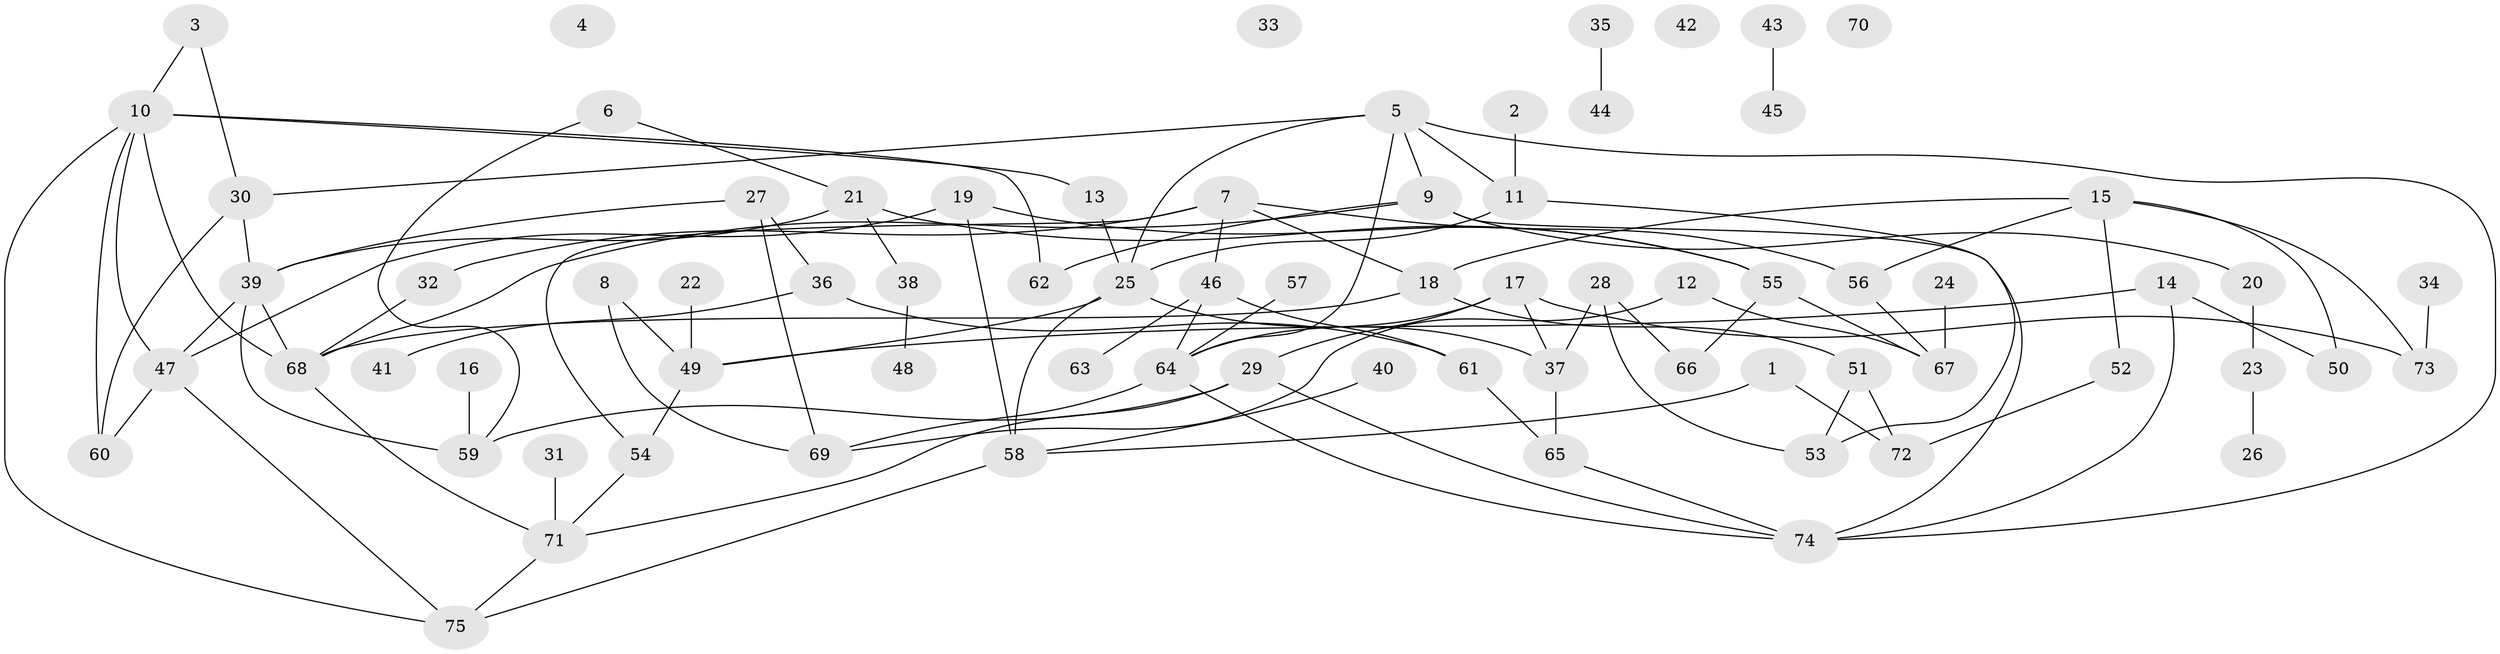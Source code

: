 // coarse degree distribution, {1: 0.3333333333333333, 0: 0.08888888888888889, 4: 0.1111111111111111, 2: 0.15555555555555556, 7: 0.044444444444444446, 5: 0.13333333333333333, 6: 0.044444444444444446, 10: 0.022222222222222223, 3: 0.06666666666666667}
// Generated by graph-tools (version 1.1) at 2025/44/03/04/25 21:44:16]
// undirected, 75 vertices, 108 edges
graph export_dot {
graph [start="1"]
  node [color=gray90,style=filled];
  1;
  2;
  3;
  4;
  5;
  6;
  7;
  8;
  9;
  10;
  11;
  12;
  13;
  14;
  15;
  16;
  17;
  18;
  19;
  20;
  21;
  22;
  23;
  24;
  25;
  26;
  27;
  28;
  29;
  30;
  31;
  32;
  33;
  34;
  35;
  36;
  37;
  38;
  39;
  40;
  41;
  42;
  43;
  44;
  45;
  46;
  47;
  48;
  49;
  50;
  51;
  52;
  53;
  54;
  55;
  56;
  57;
  58;
  59;
  60;
  61;
  62;
  63;
  64;
  65;
  66;
  67;
  68;
  69;
  70;
  71;
  72;
  73;
  74;
  75;
  1 -- 58;
  1 -- 72;
  2 -- 11;
  3 -- 10;
  3 -- 30;
  5 -- 9;
  5 -- 11;
  5 -- 25;
  5 -- 30;
  5 -- 64;
  5 -- 74;
  6 -- 21;
  6 -- 59;
  7 -- 18;
  7 -- 32;
  7 -- 46;
  7 -- 54;
  7 -- 56;
  8 -- 49;
  8 -- 69;
  9 -- 20;
  9 -- 62;
  9 -- 68;
  9 -- 74;
  10 -- 13;
  10 -- 47;
  10 -- 60;
  10 -- 62;
  10 -- 68;
  10 -- 75;
  11 -- 25;
  11 -- 53;
  12 -- 67;
  12 -- 69;
  13 -- 25;
  14 -- 49;
  14 -- 50;
  14 -- 74;
  15 -- 18;
  15 -- 50;
  15 -- 52;
  15 -- 56;
  15 -- 73;
  16 -- 59;
  17 -- 29;
  17 -- 37;
  17 -- 64;
  17 -- 73;
  18 -- 51;
  18 -- 68;
  19 -- 47;
  19 -- 55;
  19 -- 58;
  20 -- 23;
  21 -- 38;
  21 -- 39;
  21 -- 55;
  22 -- 49;
  23 -- 26;
  24 -- 67;
  25 -- 37;
  25 -- 49;
  25 -- 58;
  27 -- 36;
  27 -- 39;
  27 -- 69;
  28 -- 37;
  28 -- 53;
  28 -- 66;
  29 -- 59;
  29 -- 71;
  29 -- 74;
  30 -- 39;
  30 -- 60;
  31 -- 71;
  32 -- 68;
  34 -- 73;
  35 -- 44;
  36 -- 41;
  36 -- 61;
  37 -- 65;
  38 -- 48;
  39 -- 47;
  39 -- 59;
  39 -- 68;
  40 -- 58;
  43 -- 45;
  46 -- 61;
  46 -- 63;
  46 -- 64;
  47 -- 60;
  47 -- 75;
  49 -- 54;
  51 -- 53;
  51 -- 72;
  52 -- 72;
  54 -- 71;
  55 -- 66;
  55 -- 67;
  56 -- 67;
  57 -- 64;
  58 -- 75;
  61 -- 65;
  64 -- 69;
  64 -- 74;
  65 -- 74;
  68 -- 71;
  71 -- 75;
}
